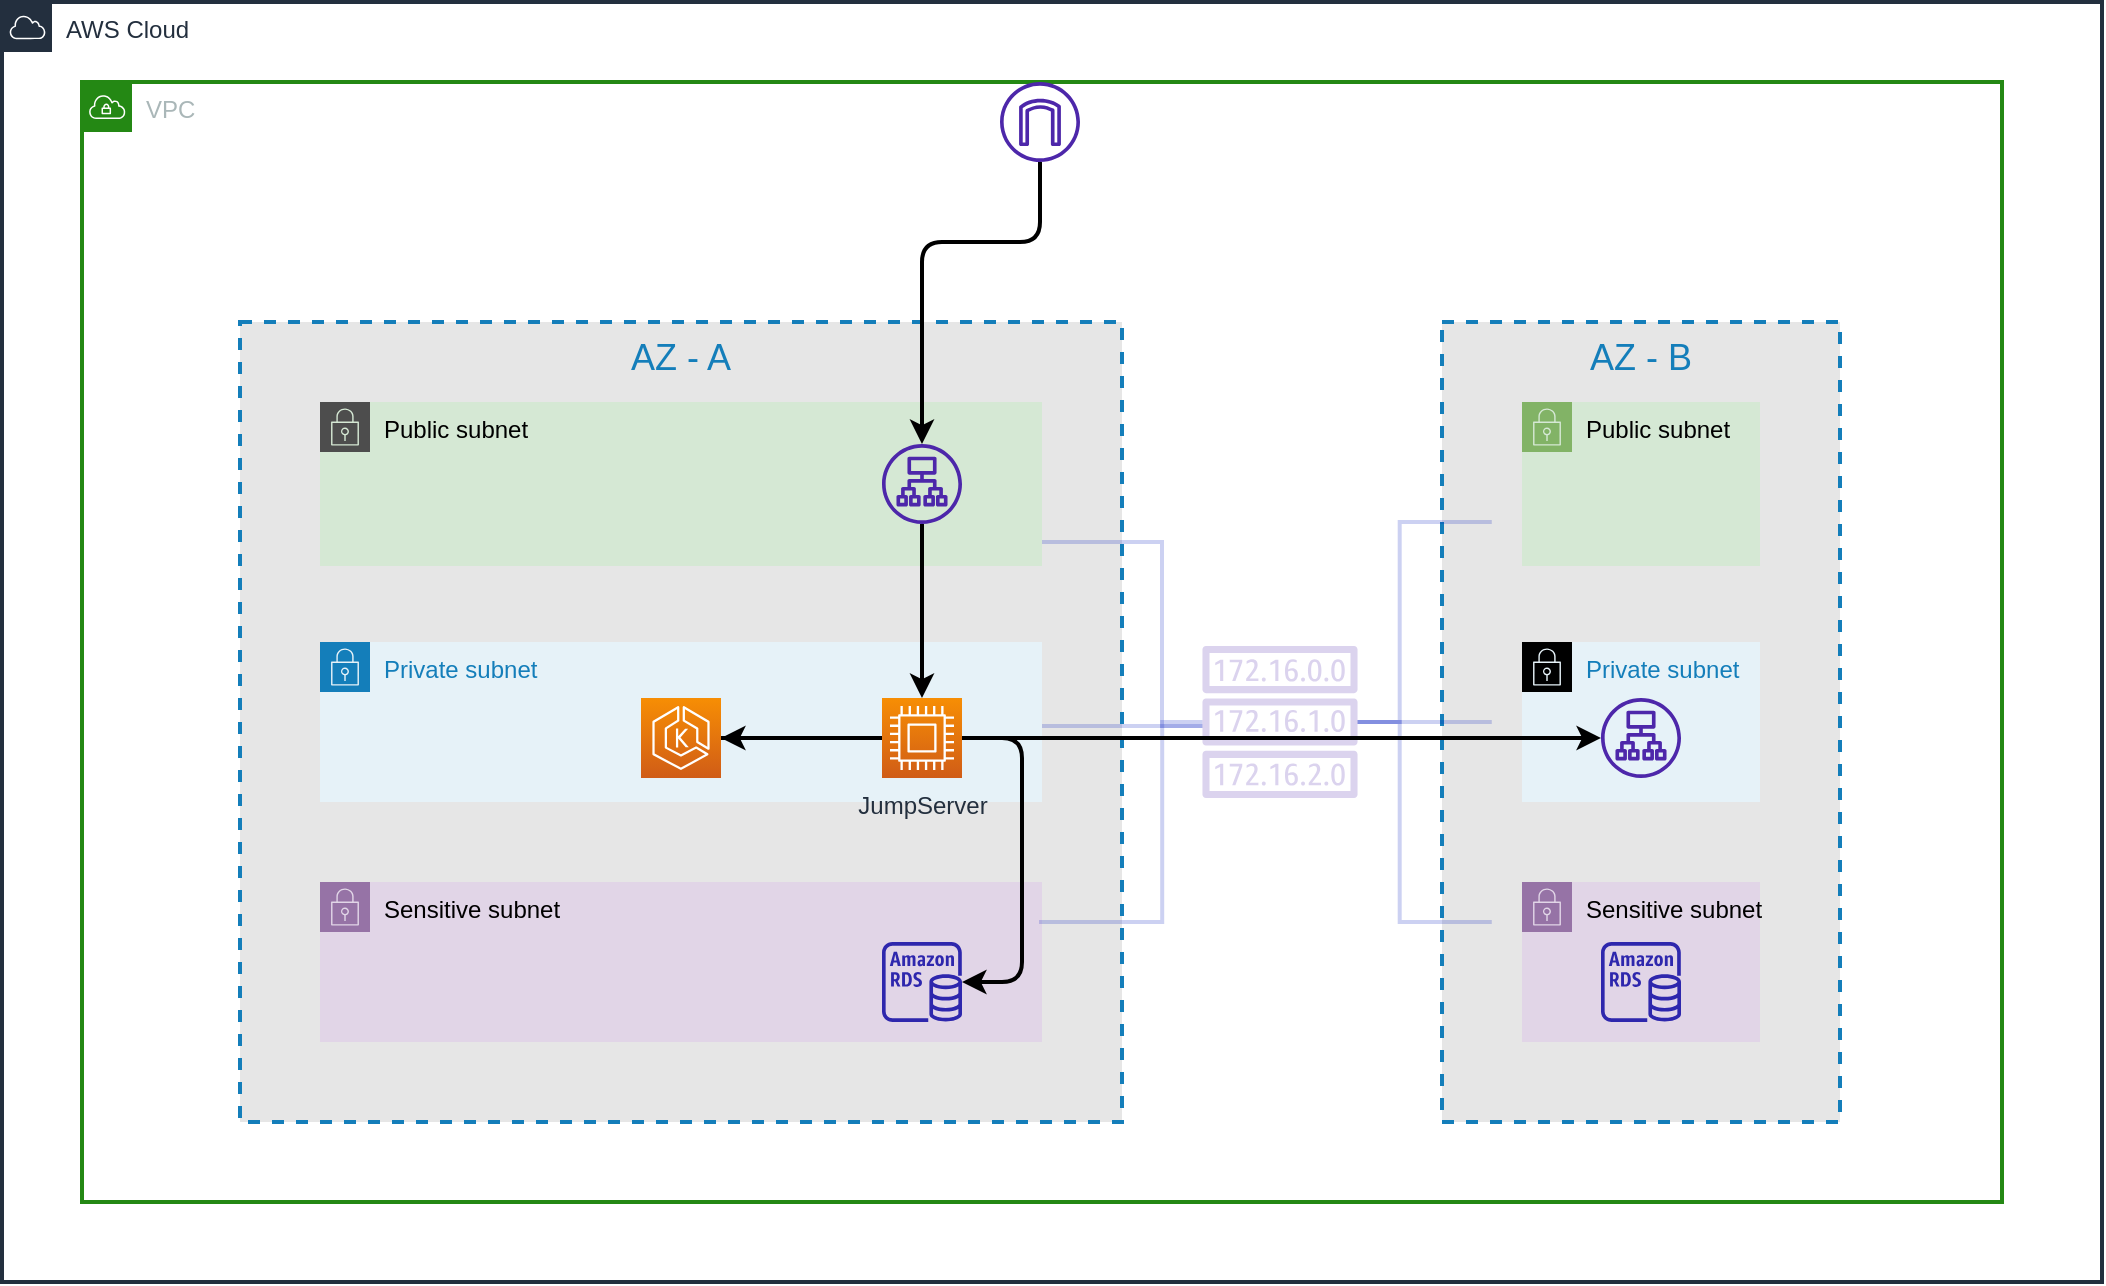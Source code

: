 <mxfile version="16.1.0" type="github">
  <diagram id="u_3kQUr9uVrfoITGdIjY" name="Page-1">
    <mxGraphModel dx="1608" dy="903" grid="1" gridSize="10" guides="1" tooltips="1" connect="1" arrows="1" fold="1" page="1" pageScale="1" pageWidth="827" pageHeight="1169" math="0" shadow="0">
      <root>
        <mxCell id="0" />
        <mxCell id="1" parent="0" />
        <mxCell id="-dqMX0dqwECL1H6PeXHk-1" value="AWS Cloud" style="points=[[0,0],[0.25,0],[0.5,0],[0.75,0],[1,0],[1,0.25],[1,0.5],[1,0.75],[1,1],[0.75,1],[0.5,1],[0.25,1],[0,1],[0,0.75],[0,0.5],[0,0.25]];outlineConnect=0;gradientColor=none;html=1;whiteSpace=wrap;fontSize=12;fontStyle=0;container=1;pointerEvents=0;collapsible=0;recursiveResize=0;shape=mxgraph.aws4.group;grIcon=mxgraph.aws4.group_aws_cloud;strokeColor=#232F3E;fillColor=none;verticalAlign=top;align=left;spacingLeft=30;fontColor=#232F3E;dashed=0;strokeWidth=2;" vertex="1" parent="1">
          <mxGeometry x="120" y="320" width="1050" height="640" as="geometry" />
        </mxCell>
        <mxCell id="-dqMX0dqwECL1H6PeXHk-2" value="VPC" style="points=[[0,0],[0.25,0],[0.5,0],[0.75,0],[1,0],[1,0.25],[1,0.5],[1,0.75],[1,1],[0.75,1],[0.5,1],[0.25,1],[0,1],[0,0.75],[0,0.5],[0,0.25]];outlineConnect=0;gradientColor=none;html=1;whiteSpace=wrap;fontSize=12;fontStyle=0;container=1;pointerEvents=0;collapsible=0;recursiveResize=0;shape=mxgraph.aws4.group;grIcon=mxgraph.aws4.group_vpc;strokeColor=#248814;fillColor=none;verticalAlign=top;align=left;spacingLeft=30;fontColor=#AAB7B8;dashed=0;strokeWidth=2;" vertex="1" parent="-dqMX0dqwECL1H6PeXHk-1">
          <mxGeometry x="40" y="40" width="960" height="560" as="geometry" />
        </mxCell>
        <mxCell id="-dqMX0dqwECL1H6PeXHk-23" value="AZ - B" style="fillColor=#E6E6E6;strokeColor=#147EBA;dashed=1;verticalAlign=top;fontStyle=0;fontColor=#147EBA;strokeWidth=2;fontSize=18;" vertex="1" parent="-dqMX0dqwECL1H6PeXHk-2">
          <mxGeometry x="680" y="120" width="199" height="400" as="geometry" />
        </mxCell>
        <mxCell id="-dqMX0dqwECL1H6PeXHk-3" value="AZ - A" style="fillColor=#E6E6E6;strokeColor=#147EBA;dashed=1;verticalAlign=top;fontStyle=0;fontColor=#147EBA;strokeWidth=2;fontSize=18;" vertex="1" parent="-dqMX0dqwECL1H6PeXHk-2">
          <mxGeometry x="79" y="120" width="441" height="400" as="geometry" />
        </mxCell>
        <mxCell id="-dqMX0dqwECL1H6PeXHk-5" value="Public subnet" style="points=[[0,0],[0.25,0],[0.5,0],[0.75,0],[1,0],[1,0.25],[1,0.5],[1,0.75],[1,1],[0.75,1],[0.5,1],[0.25,1],[0,1],[0,0.75],[0,0.5],[0,0.25]];outlineConnect=0;html=1;whiteSpace=wrap;fontSize=12;fontStyle=0;container=1;pointerEvents=0;collapsible=0;recursiveResize=0;shape=mxgraph.aws4.group;grIcon=mxgraph.aws4.group_security_group;grStroke=0;strokeColor=#4D4D4D;fillColor=#d5e8d4;verticalAlign=top;align=left;spacingLeft=30;dashed=0;strokeWidth=1;" vertex="1" parent="-dqMX0dqwECL1H6PeXHk-2">
          <mxGeometry x="119" y="160" width="361" height="82" as="geometry" />
        </mxCell>
        <mxCell id="-dqMX0dqwECL1H6PeXHk-6" value="" style="sketch=0;outlineConnect=0;fontColor=#232F3E;gradientColor=none;fillColor=#4D27AA;strokeColor=none;dashed=0;verticalLabelPosition=bottom;verticalAlign=top;align=center;html=1;fontSize=12;fontStyle=0;aspect=fixed;pointerEvents=1;shape=mxgraph.aws4.application_load_balancer;" vertex="1" parent="-dqMX0dqwECL1H6PeXHk-5">
          <mxGeometry x="281" y="21" width="40" height="40" as="geometry" />
        </mxCell>
        <mxCell id="-dqMX0dqwECL1H6PeXHk-9" value="Private subnet" style="points=[[0,0],[0.25,0],[0.5,0],[0.75,0],[1,0],[1,0.25],[1,0.5],[1,0.75],[1,1],[0.75,1],[0.5,1],[0.25,1],[0,1],[0,0.75],[0,0.5],[0,0.25]];outlineConnect=0;gradientColor=none;html=1;whiteSpace=wrap;fontSize=12;fontStyle=0;container=1;pointerEvents=0;collapsible=0;recursiveResize=0;shape=mxgraph.aws4.group;grIcon=mxgraph.aws4.group_security_group;grStroke=0;strokeColor=#147EBA;fillColor=#E6F2F8;verticalAlign=top;align=left;spacingLeft=30;fontColor=#147EBA;dashed=0;" vertex="1" parent="-dqMX0dqwECL1H6PeXHk-2">
          <mxGeometry x="119" y="280" width="361" height="80" as="geometry" />
        </mxCell>
        <mxCell id="-dqMX0dqwECL1H6PeXHk-35" value="JumpServer" style="sketch=0;points=[[0,0,0],[0.25,0,0],[0.5,0,0],[0.75,0,0],[1,0,0],[0,1,0],[0.25,1,0],[0.5,1,0],[0.75,1,0],[1,1,0],[0,0.25,0],[0,0.5,0],[0,0.75,0],[1,0.25,0],[1,0.5,0],[1,0.75,0]];outlineConnect=0;fontColor=#232F3E;gradientColor=#F78E04;gradientDirection=north;fillColor=#D05C17;strokeColor=#ffffff;dashed=0;verticalLabelPosition=bottom;verticalAlign=top;align=center;html=1;fontSize=12;fontStyle=0;aspect=fixed;shape=mxgraph.aws4.resourceIcon;resIcon=mxgraph.aws4.compute;" vertex="1" parent="-dqMX0dqwECL1H6PeXHk-9">
          <mxGeometry x="281" y="28" width="40" height="40" as="geometry" />
        </mxCell>
        <mxCell id="-dqMX0dqwECL1H6PeXHk-11" value="Sensitive subnet" style="points=[[0,0],[0.25,0],[0.5,0],[0.75,0],[1,0],[1,0.25],[1,0.5],[1,0.75],[1,1],[0.75,1],[0.5,1],[0.25,1],[0,1],[0,0.75],[0,0.5],[0,0.25]];outlineConnect=0;html=1;whiteSpace=wrap;fontSize=12;fontStyle=0;container=1;pointerEvents=0;collapsible=0;recursiveResize=0;shape=mxgraph.aws4.group;grIcon=mxgraph.aws4.group_security_group;grStroke=0;strokeColor=#9673a6;fillColor=#e1d5e7;verticalAlign=top;align=left;spacingLeft=30;dashed=0;" vertex="1" parent="-dqMX0dqwECL1H6PeXHk-2">
          <mxGeometry x="119" y="400" width="361" height="80" as="geometry" />
        </mxCell>
        <mxCell id="-dqMX0dqwECL1H6PeXHk-12" value="" style="sketch=0;outlineConnect=0;fontColor=#232F3E;gradientColor=none;fillColor=#2E27AD;strokeColor=none;dashed=0;verticalLabelPosition=bottom;verticalAlign=top;align=center;html=1;fontSize=12;fontStyle=0;aspect=fixed;pointerEvents=1;shape=mxgraph.aws4.rds_instance;" vertex="1" parent="-dqMX0dqwECL1H6PeXHk-11">
          <mxGeometry x="281" y="30" width="40" height="40" as="geometry" />
        </mxCell>
        <mxCell id="-dqMX0dqwECL1H6PeXHk-13" style="edgeStyle=orthogonalEdgeStyle;rounded=0;orthogonalLoop=1;jettySize=auto;html=1;strokeWidth=2;endArrow=none;endFill=0;fillColor=#0050ef;strokeColor=#001DBC;opacity=20;" edge="1" parent="-dqMX0dqwECL1H6PeXHk-2" source="-dqMX0dqwECL1H6PeXHk-19">
          <mxGeometry relative="1" as="geometry">
            <mxPoint x="480" y="230" as="targetPoint" />
            <Array as="points">
              <mxPoint x="540" y="322" />
              <mxPoint x="540" y="230" />
            </Array>
          </mxGeometry>
        </mxCell>
        <mxCell id="-dqMX0dqwECL1H6PeXHk-14" style="edgeStyle=orthogonalEdgeStyle;rounded=0;orthogonalLoop=1;jettySize=auto;html=1;endArrow=none;endFill=0;strokeWidth=2;strokeColor=#001DBC;fillColor=#0050ef;opacity=20;" edge="1" parent="-dqMX0dqwECL1H6PeXHk-2" source="-dqMX0dqwECL1H6PeXHk-19">
          <mxGeometry relative="1" as="geometry">
            <mxPoint x="481" y="323" as="targetPoint" />
            <Array as="points">
              <mxPoint x="510" y="322" />
              <mxPoint x="510" y="322" />
            </Array>
          </mxGeometry>
        </mxCell>
        <mxCell id="-dqMX0dqwECL1H6PeXHk-15" style="edgeStyle=orthogonalEdgeStyle;rounded=0;orthogonalLoop=1;jettySize=auto;html=1;entryX=0.906;entryY=0.75;entryDx=0;entryDy=0;entryPerimeter=0;endArrow=none;endFill=0;strokeWidth=2;strokeColor=#001DBC;fillColor=#0050ef;opacity=20;" edge="1" parent="-dqMX0dqwECL1H6PeXHk-2" source="-dqMX0dqwECL1H6PeXHk-19" target="-dqMX0dqwECL1H6PeXHk-3">
          <mxGeometry relative="1" as="geometry" />
        </mxCell>
        <mxCell id="-dqMX0dqwECL1H6PeXHk-16" style="edgeStyle=orthogonalEdgeStyle;rounded=0;orthogonalLoop=1;jettySize=auto;html=1;entryX=0.125;entryY=0.25;entryDx=0;entryDy=0;entryPerimeter=0;endArrow=none;endFill=0;strokeWidth=2;strokeColor=#001DBC;fillColor=#0050ef;opacity=20;" edge="1" parent="-dqMX0dqwECL1H6PeXHk-2" source="-dqMX0dqwECL1H6PeXHk-19" target="-dqMX0dqwECL1H6PeXHk-23">
          <mxGeometry relative="1" as="geometry" />
        </mxCell>
        <mxCell id="-dqMX0dqwECL1H6PeXHk-17" style="edgeStyle=orthogonalEdgeStyle;rounded=0;orthogonalLoop=1;jettySize=auto;html=1;entryX=0.125;entryY=0.5;entryDx=0;entryDy=0;entryPerimeter=0;endArrow=none;endFill=0;strokeWidth=2;strokeColor=#001DBC;fillColor=#0050ef;opacity=20;" edge="1" parent="-dqMX0dqwECL1H6PeXHk-2" source="-dqMX0dqwECL1H6PeXHk-19" target="-dqMX0dqwECL1H6PeXHk-23">
          <mxGeometry relative="1" as="geometry" />
        </mxCell>
        <mxCell id="-dqMX0dqwECL1H6PeXHk-18" style="edgeStyle=orthogonalEdgeStyle;rounded=0;orthogonalLoop=1;jettySize=auto;html=1;entryX=0.125;entryY=0.75;entryDx=0;entryDy=0;entryPerimeter=0;endArrow=none;endFill=0;strokeWidth=2;strokeColor=#001DBC;fillColor=#0050ef;opacity=20;" edge="1" parent="-dqMX0dqwECL1H6PeXHk-2" source="-dqMX0dqwECL1H6PeXHk-19" target="-dqMX0dqwECL1H6PeXHk-23">
          <mxGeometry relative="1" as="geometry" />
        </mxCell>
        <mxCell id="-dqMX0dqwECL1H6PeXHk-19" value="" style="sketch=0;outlineConnect=0;fontColor=#232F3E;gradientColor=none;fillColor=#4D27AA;strokeColor=none;dashed=0;verticalLabelPosition=bottom;verticalAlign=top;align=center;html=1;fontSize=12;fontStyle=0;aspect=fixed;pointerEvents=1;shape=mxgraph.aws4.route_table;opacity=20;" vertex="1" parent="-dqMX0dqwECL1H6PeXHk-2">
          <mxGeometry x="560" y="282" width="78" height="76" as="geometry" />
        </mxCell>
        <mxCell id="-dqMX0dqwECL1H6PeXHk-20" value="" style="sketch=0;outlineConnect=0;fontColor=#232F3E;gradientColor=none;fillColor=#4D27AA;strokeColor=none;dashed=0;verticalLabelPosition=bottom;verticalAlign=top;align=center;html=1;fontSize=12;fontStyle=0;aspect=fixed;pointerEvents=1;shape=mxgraph.aws4.internet_gateway;" vertex="1" parent="-dqMX0dqwECL1H6PeXHk-2">
          <mxGeometry x="459" width="40" height="40" as="geometry" />
        </mxCell>
        <mxCell id="-dqMX0dqwECL1H6PeXHk-22" style="edgeStyle=orthogonalEdgeStyle;rounded=1;orthogonalLoop=1;jettySize=auto;html=1;strokeWidth=2;startArrow=none;" edge="1" parent="-dqMX0dqwECL1H6PeXHk-2" target="-dqMX0dqwECL1H6PeXHk-12">
          <mxGeometry relative="1" as="geometry">
            <mxPoint x="440" y="328" as="sourcePoint" />
            <Array as="points">
              <mxPoint x="470" y="328" />
              <mxPoint x="470" y="450" />
            </Array>
          </mxGeometry>
        </mxCell>
        <mxCell id="-dqMX0dqwECL1H6PeXHk-25" value="Public subnet" style="points=[[0,0],[0.25,0],[0.5,0],[0.75,0],[1,0],[1,0.25],[1,0.5],[1,0.75],[1,1],[0.75,1],[0.5,1],[0.25,1],[0,1],[0,0.75],[0,0.5],[0,0.25]];outlineConnect=0;html=1;whiteSpace=wrap;fontSize=12;fontStyle=0;container=1;pointerEvents=0;collapsible=0;recursiveResize=0;shape=mxgraph.aws4.group;grIcon=mxgraph.aws4.group_security_group;grStroke=0;strokeColor=#82b366;fillColor=#d5e8d4;verticalAlign=top;align=left;spacingLeft=30;dashed=0;" vertex="1" parent="-dqMX0dqwECL1H6PeXHk-2">
          <mxGeometry x="720" y="160" width="119" height="82" as="geometry" />
        </mxCell>
        <mxCell id="-dqMX0dqwECL1H6PeXHk-29" value="Private subnet" style="points=[[0,0],[0.25,0],[0.5,0],[0.75,0],[1,0],[1,0.25],[1,0.5],[1,0.75],[1,1],[0.75,1],[0.5,1],[0.25,1],[0,1],[0,0.75],[0,0.5],[0,0.25]];outlineConnect=0;gradientColor=none;html=1;whiteSpace=wrap;fontSize=12;fontStyle=0;container=1;pointerEvents=0;collapsible=0;recursiveResize=0;shape=mxgraph.aws4.group;grIcon=mxgraph.aws4.group_security_group;grStroke=0;strokeColor=#000000;fillColor=#E6F2F8;verticalAlign=top;align=left;spacingLeft=30;fontColor=#147EBA;dashed=0;" vertex="1" parent="-dqMX0dqwECL1H6PeXHk-2">
          <mxGeometry x="720" y="280" width="119" height="80" as="geometry" />
        </mxCell>
        <mxCell id="-dqMX0dqwECL1H6PeXHk-40" value="" style="sketch=0;outlineConnect=0;fontColor=#232F3E;gradientColor=none;fillColor=#4D27AA;strokeColor=none;dashed=0;verticalLabelPosition=bottom;verticalAlign=top;align=center;html=1;fontSize=12;fontStyle=0;aspect=fixed;pointerEvents=1;shape=mxgraph.aws4.application_load_balancer;" vertex="1" parent="-dqMX0dqwECL1H6PeXHk-29">
          <mxGeometry x="39.5" y="28" width="40" height="40" as="geometry" />
        </mxCell>
        <mxCell id="-dqMX0dqwECL1H6PeXHk-31" value="Sensitive&amp;nbsp;subnet" style="points=[[0,0],[0.25,0],[0.5,0],[0.75,0],[1,0],[1,0.25],[1,0.5],[1,0.75],[1,1],[0.75,1],[0.5,1],[0.25,1],[0,1],[0,0.75],[0,0.5],[0,0.25]];outlineConnect=0;html=1;whiteSpace=wrap;fontSize=12;fontStyle=0;container=1;pointerEvents=0;collapsible=0;recursiveResize=0;shape=mxgraph.aws4.group;grIcon=mxgraph.aws4.group_security_group;grStroke=0;strokeColor=#9673a6;fillColor=#e1d5e7;verticalAlign=top;align=left;spacingLeft=30;dashed=0;" vertex="1" parent="-dqMX0dqwECL1H6PeXHk-2">
          <mxGeometry x="720" y="400" width="119" height="80" as="geometry" />
        </mxCell>
        <mxCell id="-dqMX0dqwECL1H6PeXHk-32" value="" style="sketch=0;outlineConnect=0;fontColor=#232F3E;gradientColor=none;fillColor=#2E27AD;strokeColor=none;dashed=0;verticalLabelPosition=bottom;verticalAlign=top;align=center;html=1;fontSize=12;fontStyle=0;aspect=fixed;pointerEvents=1;shape=mxgraph.aws4.rds_instance;" vertex="1" parent="-dqMX0dqwECL1H6PeXHk-31">
          <mxGeometry x="39.5" y="30" width="40" height="40" as="geometry" />
        </mxCell>
        <mxCell id="-dqMX0dqwECL1H6PeXHk-4" style="edgeStyle=orthogonalEdgeStyle;rounded=1;orthogonalLoop=1;jettySize=auto;html=1;strokeWidth=2;startArrow=classic;startFill=1;endArrow=none;endFill=0;" edge="1" parent="-dqMX0dqwECL1H6PeXHk-2" source="-dqMX0dqwECL1H6PeXHk-6" target="-dqMX0dqwECL1H6PeXHk-20">
          <mxGeometry relative="1" as="geometry">
            <Array as="points">
              <mxPoint x="420" y="80" />
              <mxPoint x="479" y="80" />
            </Array>
          </mxGeometry>
        </mxCell>
        <mxCell id="-dqMX0dqwECL1H6PeXHk-37" style="edgeStyle=orthogonalEdgeStyle;rounded=1;orthogonalLoop=1;jettySize=auto;html=1;startArrow=none;startFill=0;endArrow=classic;endFill=1;strokeWidth=2;" edge="1" parent="-dqMX0dqwECL1H6PeXHk-2" source="-dqMX0dqwECL1H6PeXHk-6" target="-dqMX0dqwECL1H6PeXHk-35">
          <mxGeometry relative="1" as="geometry" />
        </mxCell>
        <mxCell id="-dqMX0dqwECL1H6PeXHk-38" style="edgeStyle=orthogonalEdgeStyle;rounded=1;orthogonalLoop=1;jettySize=auto;html=1;startArrow=none;startFill=0;endArrow=classic;endFill=1;strokeWidth=2;" edge="1" parent="-dqMX0dqwECL1H6PeXHk-2" source="-dqMX0dqwECL1H6PeXHk-35" target="-dqMX0dqwECL1H6PeXHk-10">
          <mxGeometry relative="1" as="geometry" />
        </mxCell>
        <mxCell id="-dqMX0dqwECL1H6PeXHk-10" value="" style="sketch=0;points=[[0,0,0],[0.25,0,0],[0.5,0,0],[0.75,0,0],[1,0,0],[0,1,0],[0.25,1,0],[0.5,1,0],[0.75,1,0],[1,1,0],[0,0.25,0],[0,0.5,0],[0,0.75,0],[1,0.25,0],[1,0.5,0],[1,0.75,0]];outlineConnect=0;fontColor=#232F3E;gradientColor=#F78E04;gradientDirection=north;fillColor=#D05C17;strokeColor=#ffffff;dashed=0;verticalLabelPosition=bottom;verticalAlign=top;align=center;html=1;fontSize=12;fontStyle=0;aspect=fixed;shape=mxgraph.aws4.resourceIcon;resIcon=mxgraph.aws4.eks;" vertex="1" parent="-dqMX0dqwECL1H6PeXHk-2">
          <mxGeometry x="279.5" y="308" width="40" height="40" as="geometry" />
        </mxCell>
        <mxCell id="-dqMX0dqwECL1H6PeXHk-39" value="" style="edgeStyle=orthogonalEdgeStyle;rounded=1;orthogonalLoop=1;jettySize=auto;html=1;strokeWidth=2;exitX=0;exitY=0.5;exitDx=0;exitDy=0;exitPerimeter=0;endArrow=none;" edge="1" parent="-dqMX0dqwECL1H6PeXHk-2" source="-dqMX0dqwECL1H6PeXHk-35" target="-dqMX0dqwECL1H6PeXHk-10">
          <mxGeometry relative="1" as="geometry">
            <mxPoint x="560" y="688" as="sourcePoint" />
            <mxPoint x="459.04" y="790.05" as="targetPoint" />
          </mxGeometry>
        </mxCell>
        <mxCell id="-dqMX0dqwECL1H6PeXHk-41" style="edgeStyle=orthogonalEdgeStyle;rounded=1;orthogonalLoop=1;jettySize=auto;html=1;startArrow=none;startFill=0;endArrow=classic;endFill=1;strokeWidth=2;" edge="1" parent="-dqMX0dqwECL1H6PeXHk-2" source="-dqMX0dqwECL1H6PeXHk-35" target="-dqMX0dqwECL1H6PeXHk-40">
          <mxGeometry relative="1" as="geometry" />
        </mxCell>
      </root>
    </mxGraphModel>
  </diagram>
</mxfile>
